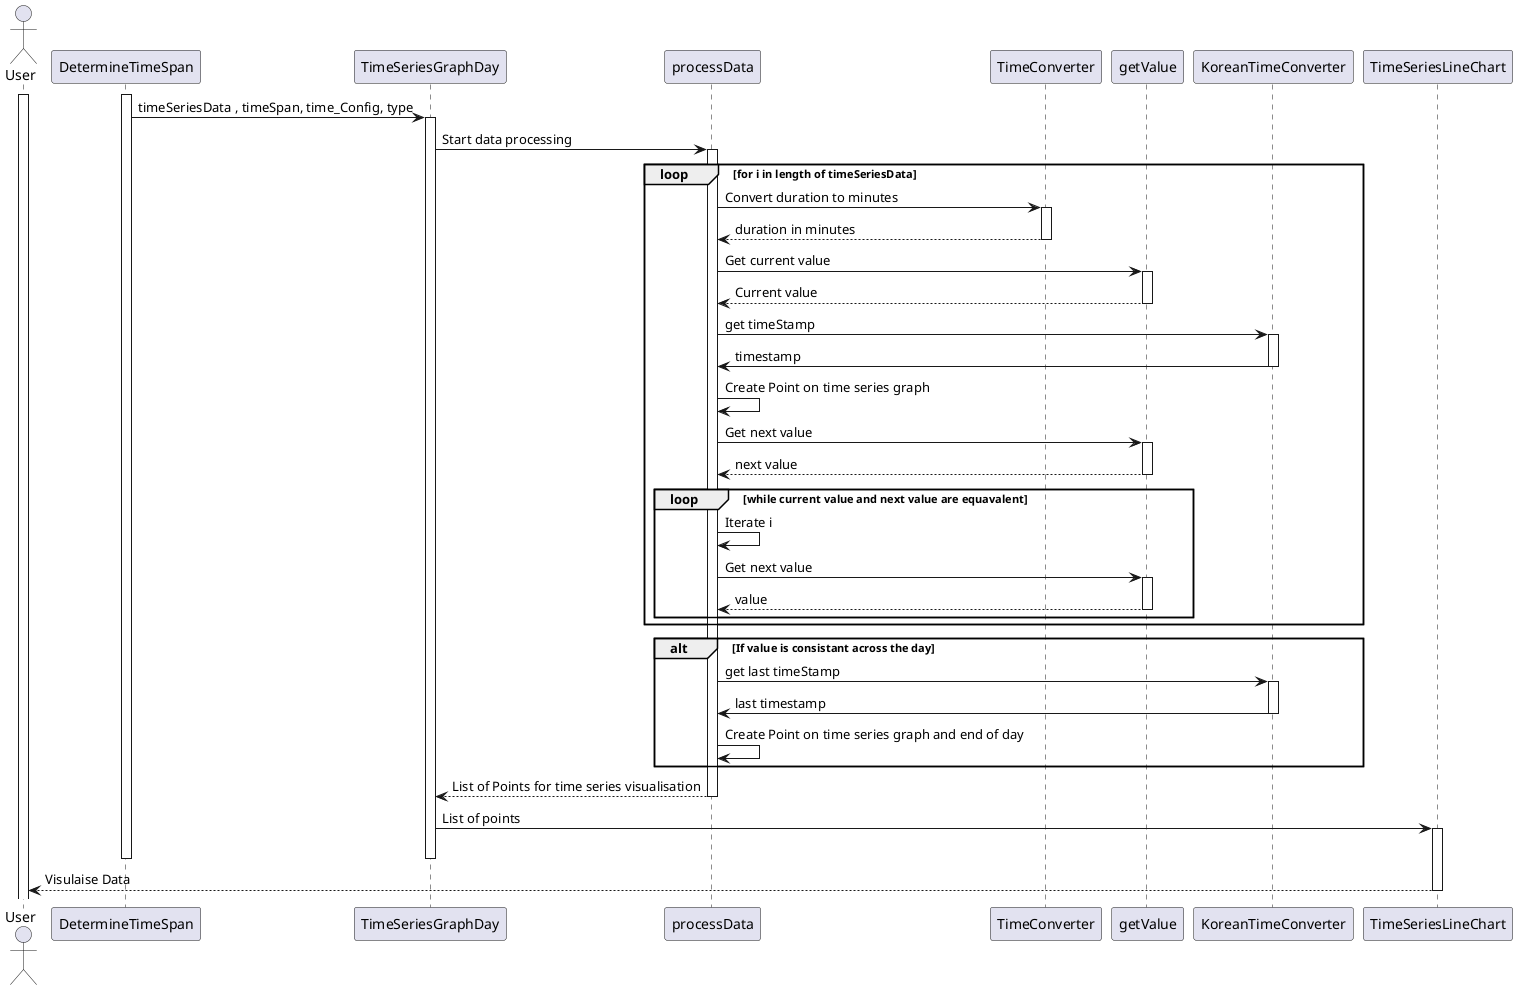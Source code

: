 @startuml TimeSeriesGraphDay

actor User
participant DetermineTimeSpan
participant TimeSeriesGraphDay
participant processData
participant TimeConverter
participant getValue
participant KoreanTimeConverter
participant TimeSeriesLineChart

activate User
activate DetermineTimeSpan
DetermineTimeSpan -> TimeSeriesGraphDay : timeSeriesData , timeSpan, time_Config, type
Activate TimeSeriesGraphDay

TimeSeriesGraphDay -> processData : Start data processing
Activate processData
loop for i in length of timeSeriesData
    
    processData -> TimeConverter : Convert duration to minutes
    Activate TimeConverter
    TimeConverter --> processData : duration in minutes
    deactivate TimeConverter
    processData -> getValue : Get current value
    activate getValue
    getValue --> processData: Current value
    deactivate getValue
    

    processData -> KoreanTimeConverter : get timeStamp
    activate KoreanTimeConverter
    KoreanTimeConverter -> processData: timestamp
    deactivate KoreanTimeConverter
    processData -> processData: Create Point on time series graph
    
    processData -> getValue : Get next value
    activate getValue
    getValue --> processData: next value
    deactivate getValue
    
    
    loop while current value and next value are equavalent
        processData ->  processData: Iterate i
        processData -> getValue : Get next value
        activate getValue
        getValue --> processData: value
        deactivate getValue
    
    end
    
 
end

alt If value is consistant across the day
    processData -> KoreanTimeConverter : get last timeStamp
    activate KoreanTimeConverter
    KoreanTimeConverter -> processData: last timestamp
    deactivate KoreanTimeConverter
    processData -> processData:  Create Point on time series graph and end of day
end

processData --> TimeSeriesGraphDay: List of Points for time series visualisation
deactivate processData
TimeSeriesGraphDay -> TimeSeriesLineChart  : List of points
activate TimeSeriesLineChart 
deactivate TimeSeriesGraphDay
deactivate DetermineTimeSpan
TimeSeriesLineChart --> User : Visulaise Data
deactivate TimeSeriesLineChart

@enduml
